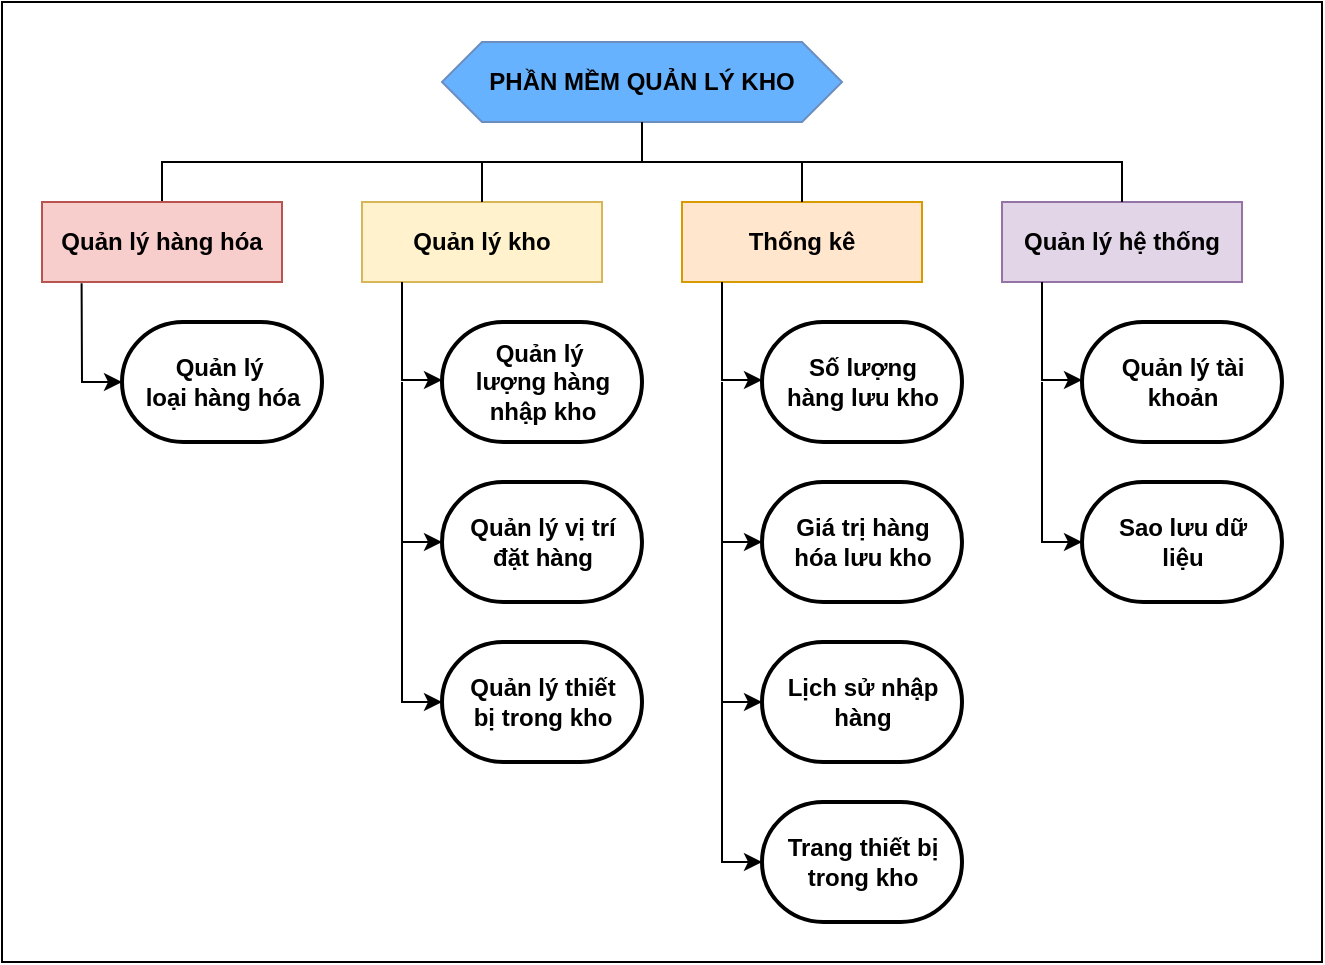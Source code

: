 <mxfile version="24.4.4" type="github">
  <diagram id="wFE0QG_FPsp0jaGvCLVb" name="Page-1">
    <mxGraphModel dx="1426" dy="785" grid="1" gridSize="10" guides="1" tooltips="1" connect="1" arrows="1" fold="1" page="1" pageScale="1" pageWidth="850" pageHeight="1100" math="0" shadow="0">
      <root>
        <mxCell id="0" />
        <mxCell id="1" parent="0" />
        <mxCell id="rhHSIPl3d8ljg-EaNlec-1" value="" style="shape=hexagon;perimeter=hexagonPerimeter2;whiteSpace=wrap;html=1;fixedSize=1;fillColor=#66B2FF;strokeColor=#6c8ebf;" parent="1" vertex="1">
          <mxGeometry x="340" y="40" width="200" height="40" as="geometry" />
        </mxCell>
        <mxCell id="rhHSIPl3d8ljg-EaNlec-2" value="PHẦN MỀM QUẢN LÝ KHO" style="text;html=1;align=center;verticalAlign=middle;whiteSpace=wrap;rounded=0;fontStyle=1" parent="1" vertex="1">
          <mxGeometry x="340" y="45" width="200" height="30" as="geometry" />
        </mxCell>
        <mxCell id="rhHSIPl3d8ljg-EaNlec-3" value="" style="endArrow=none;html=1;rounded=0;entryX=0.5;entryY=1;entryDx=0;entryDy=0;exitX=0.5;exitY=0;exitDx=0;exitDy=0;" parent="1" source="rhHSIPl3d8ljg-EaNlec-4" target="rhHSIPl3d8ljg-EaNlec-1" edge="1">
          <mxGeometry width="50" height="50" relative="1" as="geometry">
            <mxPoint x="200" y="120" as="sourcePoint" />
            <mxPoint x="450" y="250" as="targetPoint" />
            <Array as="points">
              <mxPoint x="200" y="100" />
              <mxPoint x="440" y="100" />
            </Array>
          </mxGeometry>
        </mxCell>
        <mxCell id="rhHSIPl3d8ljg-EaNlec-4" value="" style="rounded=0;whiteSpace=wrap;html=1;fillColor=#f8cecc;strokeColor=#b85450;" parent="1" vertex="1">
          <mxGeometry x="140" y="120" width="120" height="40" as="geometry" />
        </mxCell>
        <mxCell id="rhHSIPl3d8ljg-EaNlec-5" value="" style="rounded=0;whiteSpace=wrap;html=1;fillColor=#fff2cc;strokeColor=#d6b656;" parent="1" vertex="1">
          <mxGeometry x="300" y="120" width="120" height="40" as="geometry" />
        </mxCell>
        <mxCell id="rhHSIPl3d8ljg-EaNlec-6" value="" style="rounded=0;whiteSpace=wrap;html=1;fillColor=#ffe6cc;strokeColor=#d79b00;" parent="1" vertex="1">
          <mxGeometry x="460" y="120" width="120" height="40" as="geometry" />
        </mxCell>
        <mxCell id="rhHSIPl3d8ljg-EaNlec-7" value="" style="rounded=0;whiteSpace=wrap;html=1;fillColor=#e1d5e7;strokeColor=#9673a6;" parent="1" vertex="1">
          <mxGeometry x="620" y="120" width="120" height="40" as="geometry" />
        </mxCell>
        <mxCell id="rhHSIPl3d8ljg-EaNlec-9" value="Quản lý hàng hóa" style="text;html=1;align=center;verticalAlign=middle;whiteSpace=wrap;rounded=0;fontStyle=1" parent="1" vertex="1">
          <mxGeometry x="145" y="125" width="110" height="30" as="geometry" />
        </mxCell>
        <mxCell id="rhHSIPl3d8ljg-EaNlec-11" value="Quản lý kho" style="text;html=1;align=center;verticalAlign=middle;whiteSpace=wrap;rounded=0;fontStyle=1" parent="1" vertex="1">
          <mxGeometry x="305" y="125" width="110" height="30" as="geometry" />
        </mxCell>
        <mxCell id="rhHSIPl3d8ljg-EaNlec-12" value="Quản lý hệ thống" style="text;html=1;align=center;verticalAlign=middle;whiteSpace=wrap;rounded=0;fontStyle=1" parent="1" vertex="1">
          <mxGeometry x="625" y="125" width="110" height="30" as="geometry" />
        </mxCell>
        <mxCell id="rhHSIPl3d8ljg-EaNlec-13" value="Thống kê" style="text;html=1;align=center;verticalAlign=middle;whiteSpace=wrap;rounded=0;fontStyle=1" parent="1" vertex="1">
          <mxGeometry x="465" y="125" width="110" height="30" as="geometry" />
        </mxCell>
        <mxCell id="rhHSIPl3d8ljg-EaNlec-14" value="" style="endArrow=none;html=1;rounded=0;exitX=0.5;exitY=0;exitDx=0;exitDy=0;" parent="1" source="rhHSIPl3d8ljg-EaNlec-5" edge="1">
          <mxGeometry width="50" height="50" relative="1" as="geometry">
            <mxPoint x="360" y="100" as="sourcePoint" />
            <mxPoint x="360" y="100" as="targetPoint" />
          </mxGeometry>
        </mxCell>
        <mxCell id="rhHSIPl3d8ljg-EaNlec-15" value="" style="endArrow=none;html=1;rounded=0;entryX=0.5;entryY=0;entryDx=0;entryDy=0;" parent="1" target="rhHSIPl3d8ljg-EaNlec-6" edge="1">
          <mxGeometry width="50" height="50" relative="1" as="geometry">
            <mxPoint x="440" y="100" as="sourcePoint" />
            <mxPoint x="410" y="50" as="targetPoint" />
            <Array as="points">
              <mxPoint x="520" y="100" />
            </Array>
          </mxGeometry>
        </mxCell>
        <mxCell id="rhHSIPl3d8ljg-EaNlec-16" value="" style="endArrow=none;html=1;rounded=0;entryX=0.5;entryY=0;entryDx=0;entryDy=0;" parent="1" target="rhHSIPl3d8ljg-EaNlec-7" edge="1">
          <mxGeometry width="50" height="50" relative="1" as="geometry">
            <mxPoint x="520" y="100" as="sourcePoint" />
            <mxPoint x="680" y="100" as="targetPoint" />
            <Array as="points">
              <mxPoint x="680" y="100" />
            </Array>
          </mxGeometry>
        </mxCell>
        <mxCell id="rhHSIPl3d8ljg-EaNlec-19" value="" style="strokeWidth=2;html=1;shape=mxgraph.flowchart.terminator;whiteSpace=wrap;" parent="1" vertex="1">
          <mxGeometry x="180" y="180" width="100" height="60" as="geometry" />
        </mxCell>
        <mxCell id="rhHSIPl3d8ljg-EaNlec-20" value="Quản lý&amp;nbsp;&lt;div&gt;loại hàng hóa&lt;/div&gt;" style="text;html=1;align=center;verticalAlign=middle;whiteSpace=wrap;rounded=0;fontStyle=1" parent="1" vertex="1">
          <mxGeometry x="187.5" y="195" width="85" height="30" as="geometry" />
        </mxCell>
        <mxCell id="rhHSIPl3d8ljg-EaNlec-21" value="" style="endArrow=classic;html=1;rounded=0;exitX=0.165;exitY=1.017;exitDx=0;exitDy=0;exitPerimeter=0;entryX=0;entryY=0.5;entryDx=0;entryDy=0;entryPerimeter=0;" parent="1" source="rhHSIPl3d8ljg-EaNlec-4" target="rhHSIPl3d8ljg-EaNlec-19" edge="1">
          <mxGeometry width="50" height="50" relative="1" as="geometry">
            <mxPoint x="130" y="240" as="sourcePoint" />
            <mxPoint x="160" y="260" as="targetPoint" />
            <Array as="points">
              <mxPoint x="160" y="210" />
            </Array>
          </mxGeometry>
        </mxCell>
        <mxCell id="rhHSIPl3d8ljg-EaNlec-22" value="" style="strokeWidth=2;html=1;shape=mxgraph.flowchart.terminator;whiteSpace=wrap;" parent="1" vertex="1">
          <mxGeometry x="340" y="180" width="100" height="60" as="geometry" />
        </mxCell>
        <mxCell id="rhHSIPl3d8ljg-EaNlec-23" value="Quản lý&amp;nbsp;&lt;div&gt;lượng hàng nhập kho&lt;/div&gt;" style="text;html=1;align=center;verticalAlign=middle;whiteSpace=wrap;rounded=0;fontStyle=1" parent="1" vertex="1">
          <mxGeometry x="347.5" y="195" width="85" height="30" as="geometry" />
        </mxCell>
        <mxCell id="rhHSIPl3d8ljg-EaNlec-24" value="" style="strokeWidth=2;html=1;shape=mxgraph.flowchart.terminator;whiteSpace=wrap;" parent="1" vertex="1">
          <mxGeometry x="660" y="180" width="100" height="60" as="geometry" />
        </mxCell>
        <mxCell id="rhHSIPl3d8ljg-EaNlec-25" value="Quản lý tài khoản" style="text;html=1;align=center;verticalAlign=middle;whiteSpace=wrap;rounded=0;fontStyle=1" parent="1" vertex="1">
          <mxGeometry x="667.5" y="195" width="85" height="30" as="geometry" />
        </mxCell>
        <mxCell id="rhHSIPl3d8ljg-EaNlec-26" value="" style="strokeWidth=2;html=1;shape=mxgraph.flowchart.terminator;whiteSpace=wrap;" parent="1" vertex="1">
          <mxGeometry x="500" y="180" width="100" height="60" as="geometry" />
        </mxCell>
        <mxCell id="rhHSIPl3d8ljg-EaNlec-27" value="Số lượng hàng lưu&lt;span style=&quot;background-color: initial;&quot;&gt;&amp;nbsp;kho&lt;/span&gt;" style="text;html=1;align=center;verticalAlign=middle;whiteSpace=wrap;rounded=0;fontStyle=1" parent="1" vertex="1">
          <mxGeometry x="507.5" y="195" width="85" height="30" as="geometry" />
        </mxCell>
        <mxCell id="rhHSIPl3d8ljg-EaNlec-28" value="" style="strokeWidth=2;html=1;shape=mxgraph.flowchart.terminator;whiteSpace=wrap;" parent="1" vertex="1">
          <mxGeometry x="660" y="260" width="100" height="60" as="geometry" />
        </mxCell>
        <mxCell id="rhHSIPl3d8ljg-EaNlec-29" value="Sao lưu dữ liệu" style="text;html=1;align=center;verticalAlign=middle;whiteSpace=wrap;rounded=0;fontStyle=1" parent="1" vertex="1">
          <mxGeometry x="667.5" y="275" width="85" height="30" as="geometry" />
        </mxCell>
        <mxCell id="rhHSIPl3d8ljg-EaNlec-30" value="" style="endArrow=classic;html=1;rounded=0;exitX=0.165;exitY=1.017;exitDx=0;exitDy=0;exitPerimeter=0;entryX=0;entryY=0.5;entryDx=0;entryDy=0;entryPerimeter=0;" parent="1" edge="1">
          <mxGeometry width="50" height="50" relative="1" as="geometry">
            <mxPoint x="320" y="160" as="sourcePoint" />
            <mxPoint x="340" y="209" as="targetPoint" />
            <Array as="points">
              <mxPoint x="320" y="209" />
            </Array>
          </mxGeometry>
        </mxCell>
        <mxCell id="rhHSIPl3d8ljg-EaNlec-31" value="" style="endArrow=classic;html=1;rounded=0;exitX=0.165;exitY=1.017;exitDx=0;exitDy=0;exitPerimeter=0;entryX=0;entryY=0.5;entryDx=0;entryDy=0;entryPerimeter=0;" parent="1" edge="1">
          <mxGeometry width="50" height="50" relative="1" as="geometry">
            <mxPoint x="480" y="160" as="sourcePoint" />
            <mxPoint x="500" y="209" as="targetPoint" />
            <Array as="points">
              <mxPoint x="480" y="209" />
            </Array>
          </mxGeometry>
        </mxCell>
        <mxCell id="rhHSIPl3d8ljg-EaNlec-32" value="" style="endArrow=classic;html=1;rounded=0;exitX=0.165;exitY=1.017;exitDx=0;exitDy=0;exitPerimeter=0;entryX=0;entryY=0.5;entryDx=0;entryDy=0;entryPerimeter=0;" parent="1" edge="1">
          <mxGeometry width="50" height="50" relative="1" as="geometry">
            <mxPoint x="640" y="160" as="sourcePoint" />
            <mxPoint x="660" y="209" as="targetPoint" />
            <Array as="points">
              <mxPoint x="640" y="209" />
            </Array>
          </mxGeometry>
        </mxCell>
        <mxCell id="rhHSIPl3d8ljg-EaNlec-33" value="" style="endArrow=classic;html=1;rounded=0;entryX=0;entryY=0.5;entryDx=0;entryDy=0;entryPerimeter=0;" parent="1" target="rhHSIPl3d8ljg-EaNlec-28" edge="1">
          <mxGeometry width="50" height="50" relative="1" as="geometry">
            <mxPoint x="640" y="210" as="sourcePoint" />
            <mxPoint x="480" y="310" as="targetPoint" />
            <Array as="points">
              <mxPoint x="640" y="290" />
            </Array>
          </mxGeometry>
        </mxCell>
        <mxCell id="rhHSIPl3d8ljg-EaNlec-34" value="" style="strokeWidth=2;html=1;shape=mxgraph.flowchart.terminator;whiteSpace=wrap;" parent="1" vertex="1">
          <mxGeometry x="500" y="260" width="100" height="60" as="geometry" />
        </mxCell>
        <mxCell id="rhHSIPl3d8ljg-EaNlec-35" value="Giá trị hàng hóa lưu kho" style="text;html=1;align=center;verticalAlign=middle;whiteSpace=wrap;rounded=0;fontStyle=1" parent="1" vertex="1">
          <mxGeometry x="507.5" y="275" width="85" height="30" as="geometry" />
        </mxCell>
        <mxCell id="rhHSIPl3d8ljg-EaNlec-36" value="" style="endArrow=classic;html=1;rounded=0;entryX=0;entryY=0.5;entryDx=0;entryDy=0;entryPerimeter=0;" parent="1" edge="1">
          <mxGeometry width="50" height="50" relative="1" as="geometry">
            <mxPoint x="480" y="210" as="sourcePoint" />
            <mxPoint x="500" y="290" as="targetPoint" />
            <Array as="points">
              <mxPoint x="480" y="290" />
            </Array>
          </mxGeometry>
        </mxCell>
        <mxCell id="rhHSIPl3d8ljg-EaNlec-37" value="" style="strokeWidth=2;html=1;shape=mxgraph.flowchart.terminator;whiteSpace=wrap;" parent="1" vertex="1">
          <mxGeometry x="500" y="340" width="100" height="60" as="geometry" />
        </mxCell>
        <mxCell id="rhHSIPl3d8ljg-EaNlec-38" value="Lịch sử nhập hàng" style="text;html=1;align=center;verticalAlign=middle;whiteSpace=wrap;rounded=0;fontStyle=1" parent="1" vertex="1">
          <mxGeometry x="507.5" y="355" width="85" height="30" as="geometry" />
        </mxCell>
        <mxCell id="rhHSIPl3d8ljg-EaNlec-39" value="" style="endArrow=classic;html=1;rounded=0;entryX=0;entryY=0.5;entryDx=0;entryDy=0;entryPerimeter=0;" parent="1" edge="1">
          <mxGeometry width="50" height="50" relative="1" as="geometry">
            <mxPoint x="480" y="290" as="sourcePoint" />
            <mxPoint x="500" y="370" as="targetPoint" />
            <Array as="points">
              <mxPoint x="480" y="370" />
            </Array>
          </mxGeometry>
        </mxCell>
        <mxCell id="rhHSIPl3d8ljg-EaNlec-41" value="" style="rounded=0;whiteSpace=wrap;html=1;fillColor=none;" parent="1" vertex="1">
          <mxGeometry x="120" y="20" width="660" height="480" as="geometry" />
        </mxCell>
        <mxCell id="rhHSIPl3d8ljg-EaNlec-42" value="" style="strokeWidth=2;html=1;shape=mxgraph.flowchart.terminator;whiteSpace=wrap;" parent="1" vertex="1">
          <mxGeometry x="500" y="420" width="100" height="60" as="geometry" />
        </mxCell>
        <mxCell id="rhHSIPl3d8ljg-EaNlec-43" value="Trang thiết bị trong kho" style="text;html=1;align=center;verticalAlign=middle;whiteSpace=wrap;rounded=0;fontStyle=1" parent="1" vertex="1">
          <mxGeometry x="507.5" y="435" width="85" height="30" as="geometry" />
        </mxCell>
        <mxCell id="rhHSIPl3d8ljg-EaNlec-44" value="" style="endArrow=classic;html=1;rounded=0;entryX=0;entryY=0.5;entryDx=0;entryDy=0;entryPerimeter=0;" parent="1" edge="1">
          <mxGeometry width="50" height="50" relative="1" as="geometry">
            <mxPoint x="480" y="370" as="sourcePoint" />
            <mxPoint x="500" y="450" as="targetPoint" />
            <Array as="points">
              <mxPoint x="480" y="450" />
            </Array>
          </mxGeometry>
        </mxCell>
        <mxCell id="rhHSIPl3d8ljg-EaNlec-48" value="" style="strokeWidth=2;html=1;shape=mxgraph.flowchart.terminator;whiteSpace=wrap;" parent="1" vertex="1">
          <mxGeometry x="340" y="340" width="100" height="60" as="geometry" />
        </mxCell>
        <mxCell id="rhHSIPl3d8ljg-EaNlec-49" value="Quản lý thiết bị trong kho" style="text;html=1;align=center;verticalAlign=middle;whiteSpace=wrap;rounded=0;fontStyle=1" parent="1" vertex="1">
          <mxGeometry x="347.5" y="355" width="85" height="30" as="geometry" />
        </mxCell>
        <mxCell id="rhHSIPl3d8ljg-EaNlec-50" value="" style="endArrow=classic;html=1;rounded=0;entryX=0;entryY=0.5;entryDx=0;entryDy=0;entryPerimeter=0;" parent="1" target="rhHSIPl3d8ljg-EaNlec-48" edge="1">
          <mxGeometry width="50" height="50" relative="1" as="geometry">
            <mxPoint x="320" y="290" as="sourcePoint" />
            <mxPoint x="160" y="390" as="targetPoint" />
            <Array as="points">
              <mxPoint x="320" y="370" />
            </Array>
          </mxGeometry>
        </mxCell>
        <mxCell id="MQ13l7rGSafvRPByfC8l-1" value="" style="strokeWidth=2;html=1;shape=mxgraph.flowchart.terminator;whiteSpace=wrap;" vertex="1" parent="1">
          <mxGeometry x="340" y="260" width="100" height="60" as="geometry" />
        </mxCell>
        <mxCell id="MQ13l7rGSafvRPByfC8l-2" value="Quản lý vị trí đặt hàng" style="text;html=1;align=center;verticalAlign=middle;whiteSpace=wrap;rounded=0;fontStyle=1" vertex="1" parent="1">
          <mxGeometry x="347.5" y="275" width="85" height="30" as="geometry" />
        </mxCell>
        <mxCell id="MQ13l7rGSafvRPByfC8l-3" value="" style="endArrow=classic;html=1;rounded=0;entryX=0;entryY=0.5;entryDx=0;entryDy=0;entryPerimeter=0;" edge="1" parent="1" target="MQ13l7rGSafvRPByfC8l-1">
          <mxGeometry width="50" height="50" relative="1" as="geometry">
            <mxPoint x="320" y="210" as="sourcePoint" />
            <mxPoint x="160" y="310" as="targetPoint" />
            <Array as="points">
              <mxPoint x="320" y="290" />
            </Array>
          </mxGeometry>
        </mxCell>
      </root>
    </mxGraphModel>
  </diagram>
</mxfile>
